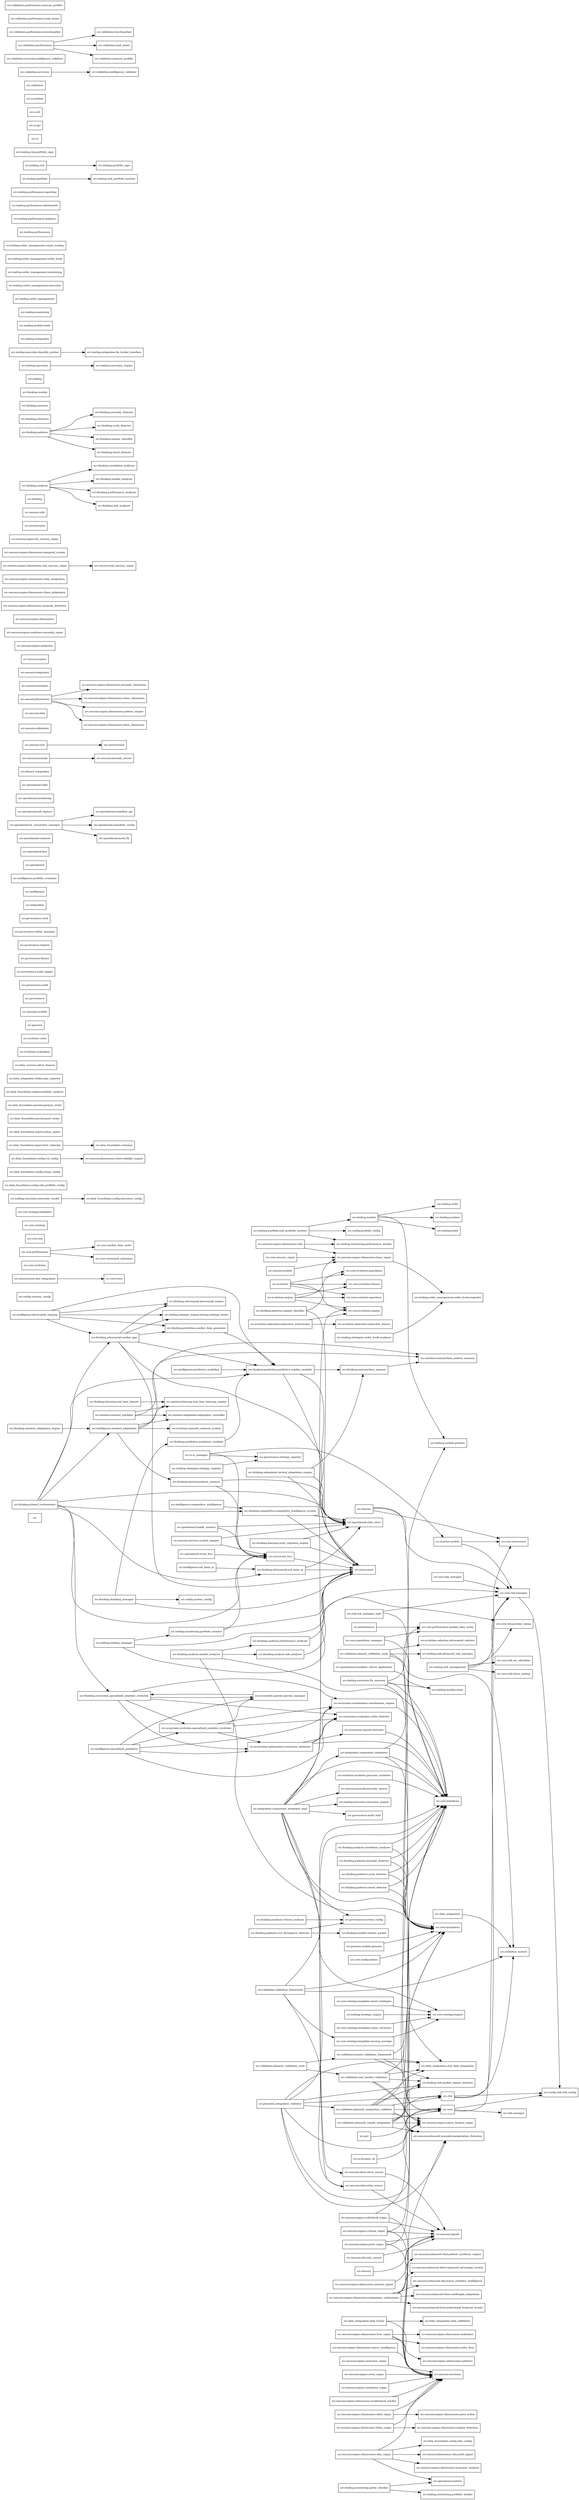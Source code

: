 digraph emp_deps {
  rankdir=LR;
  node [shape=box, fontsize=10];
  "src";
  "src.config.portfolio_config";
  "src.config.risk.risk_config";
  "src.config.sensory_config";
  "src.config.system_config";
  "src.core";
  "src.core.base";
  "src.core.configuration";
  "src.thinking.models.context_packet";
  "src.core.event_bus";
  "src.core.events";
  "src.core.evolution";
  "src.core.evolution.engine";
  "src.core.evolution.fitness";
  "src.core.evolution.operators";
  "src.core.evolution.population";
  "src.core.exceptions";
  "src.core.instrument";
  "src.core.interfaces";
  "src.core.market_data_cache";
  "src.core.performance";
  "src.core.performance.market_data_cache";
  "src.core.population_manager";
  "src.core.risk";
  "src.core.risk.manager";
  "src.core.risk.position_sizing";
  "src.core.risk.stress_testing";
  "src.core.risk.var_calculator";
  "src.core.risk_manager";
  "src.core.sensory_organ";
  "src.core.strategy";
  "src.core.strategy.engine";
  "src.core.strategy.templates";
  "src.core.strategy.templates.mean_reversion";
  "src.core.strategy.templates.moving_average";
  "src.core.strategy.templates.trend_strategies";
  "src.core.vectorized_indicators";
  "src.data_foundation.config.execution_config";
  "src.data_foundation.config.risk_portfolio_config";
  "src.data_foundation.config.sizing_config";
  "src.data_foundation.config.vol_config";
  "src.data_foundation.config.why_config";
  "src.data_foundation.ingest.fred_calendar";
  "src.data_foundation.ingest.yahoo_ingest";
  "src.data_foundation.persist.jsonl_writer";
  "src.data_foundation.persist.parquet_writer";
  "src.data_foundation.replay.multidim_replayer";
  "src.data_foundation.schemas";
  "src.data_integration";
  "src.data_integration.data_fusion";
  "src.data_integration.data_validation";
  "src.data_integration.dukascopy_ingestor";
  "src.data_integration.real_data_integration";
  "src.data_sources.yahoo_finance";
  "src.domain";
  "src.domain.models";
  "src.ecosystem.coordination.coordination_engine";
  "src.ecosystem.evaluation.niche_detector";
  "src.ecosystem.evolution.specialized_predator_evolution";
  "src.ecosystem.optimization.ecosystem_optimizer";
  "src.ecosystem.species.factories";
  "src.ecosystem.species.species_manager";
  "src.evolution";
  "src.evolution.ambusher.ambusher_fitness";
  "src.evolution.ambusher.ambusher_orchestrator";
  "src.evolution.engine";
  "src.evolution.episodic_memory_system";
  "src.evolution.evaluation";
  "src.evolution.meta";
  "src.evolution.mutation.gaussian_mutation";
  "src.evolution.selection.adversarial_selector";
  "src.genome";
  "src.genome.models";
  "src.genome.models.genome";
  "src.governance";
  "src.governance.audit";
  "src.governance.audit_logger";
  "src.governance.audit_trail";
  "src.governance.fitness";
  "src.governance.registry";
  "src.governance.safety_manager";
  "src.governance.strategy_registry";
  "src.governance.system_config";
  "src.governance.vault";
  "src.integration";
  "src.integration.component_integrator";
  "src.integration.component_integrator_impl";
  "src.intelligence";
  "src.intelligence.adversarial_training";
  "src.intelligence.competitive_intelligence";
  "src.intelligence.portfolio_evolution";
  "src.intelligence.predictive_modeling";
  "src.intelligence.red_team_ai";
  "src.intelligence.sentient_adaptation";
  "src.intelligence.specialized_predators";
  "src.operational";
  "src.operational.bus";
  "src.operational.container";
  "src.operational.event_bus";
  "src.operational.fix_connection_manager";
  "src.operational.health_monitor";
  "src.operational.icmarkets_api";
  "src.operational.icmarkets_config";
  "src.operational.icmarkets_robust_application";
  "src.operational.md_capture";
  "src.operational.metrics";
  "src.operational.mock_fix";
  "src.operational.monitoring";
  "src.operational.state";
  "src.operational.state_store";
  "src.performance";
  "src.phase2d_integration_validator";
  "src.phase3_integration";
  "src.pnl";
  "src.risk";
  "src.risk.manager";
  "src.risk.risk_manager_impl";
  "src.sensory";
  "src.sensory.anomaly";
  "src.sensory.anomaly.anomaly_sensor";
  "src.sensory.anomaly_sensor";
  "src.sensory.base";
  "src.sensory.calibration";
  "src.sensory.core";
  "src.sensory.core.base";
  "src.sensory.data";
  "src.sensory.dimensions";
  "src.sensory.dimensions.what.volatility_engine";
  "src.sensory.dimensions.why.yield_signal";
  "src.sensory.enhanced.anomaly.manipulation_detection";
  "src.sensory.enhanced.chaos.antifragile_adaptation";
  "src.sensory.enhanced.how.institutional_footprint_hunter";
  "src.sensory.enhanced.what.pattern_synthesis_engine";
  "src.sensory.enhanced.when.temporal_advantage_system";
  "src.sensory.enhanced.why.macro_predator_intelligence";
  "src.sensory.examples";
  "src.sensory.integration";
  "src.sensory.models";
  "src.sensory.organs";
  "src.sensory.organs.analyzers";
  "src.sensory.organs.analyzers.anomaly_organ";
  "src.sensory.organs.dimensions";
  "src.sensory.organs.dimensions.anomaly_detection";
  "src.sensory.organs.dimensions.anomaly_dimension";
  "src.sensory.organs.dimensions.base_organ";
  "src.sensory.organs.dimensions.chaos_adaptation";
  "src.sensory.organs.dimensions.chaos_dimension";
  "src.sensory.organs.dimensions.data_integration";
  "src.sensory.organs.dimensions.economic_analysis";
  "src.sensory.organs.dimensions.how_organ";
  "src.sensory.organs.dimensions.indicators";
  "src.sensory.organs.dimensions.institutional_tracker";
  "src.sensory.organs.dimensions.integration_orchestrator";
  "src.sensory.organs.dimensions.macro_intelligence";
  "src.sensory.organs.dimensions.order_flow";
  "src.sensory.organs.dimensions.pattern_engine";
  "src.sensory.organs.dimensions.patterns";
  "src.sensory.organs.dimensions.price_action";
  "src.sensory.organs.dimensions.real_sensory_organ";
  "src.sensory.organs.dimensions.regime_detection";
  "src.sensory.organs.dimensions.sensory_signal";
  "src.sensory.organs.dimensions.temporal_system";
  "src.sensory.organs.dimensions.utils";
  "src.sensory.organs.dimensions.what_organ";
  "src.sensory.organs.dimensions.when_dimension";
  "src.sensory.organs.dimensions.when_organ";
  "src.sensory.organs.dimensions.why_organ";
  "src.sensory.organs.economic_organ";
  "src.sensory.organs.fix_sensory_organ";
  "src.sensory.organs.news_organ";
  "src.sensory.organs.orderbook_organ";
  "src.sensory.organs.price_organ";
  "src.sensory.organs.sentiment_organ";
  "src.sensory.organs.volume_organ";
  "src.sensory.organs.yahoo_finance_organ";
  "src.sensory.real_sensory_organ";
  "src.sensory.services.symbol_mapper";
  "src.sensory.signals";
  "src.sensory.tests";
  "src.sensory.tests.test_integration";
  "src.sensory.utils";
  "src.sensory.what.what_sensor";
  "src.sensory.when.when_sensor";
  "src.sensory.why.why_sensor";
  "src.sentient.adaptation.adaptation_controller";
  "src.sentient.learning.real_time_learning_engine";
  "src.sentient.memory.faiss_pattern_memory";
  "src.sentient.sentient_predator";
  "src.thinking";
  "src.thinking.adaptation.tactical_adaptation_engine";
  "src.thinking.adversarial.adversarial_trainer";
  "src.thinking.adversarial.market_gan";
  "src.thinking.adversarial.red_team_ai";
  "src.thinking.analysis";
  "src.thinking.analysis.correlation_analyzer";
  "src.thinking.analysis.market_analyzer";
  "src.thinking.analysis.performance_analyzer";
  "src.thinking.analysis.risk_analyzer";
  "src.thinking.analysis.volume_analysis";
  "src.thinking.anomaly_detector";
  "src.thinking.competitive.competitive_intelligence_system";
  "src.thinking.correlation_analyzer";
  "src.thinking.cycle_detector";
  "src.thinking.ecosystem.specialized_predator_evolution";
  "src.thinking.inference";
  "src.thinking.learning.meta_cognition_engine";
  "src.thinking.learning.real_time_learner";
  "src.thinking.market_analyzer";
  "src.thinking.memory";
  "src.thinking.memory.faiss_memory";
  "src.thinking.memory.pattern_memory";
  "src.thinking.models";
  "src.thinking.patterns";
  "src.thinking.patterns.anomaly_detector";
  "src.thinking.patterns.cvd_divergence_detector";
  "src.thinking.patterns.cycle_detector";
  "src.thinking.patterns.regime_classifier";
  "src.thinking.patterns.trend_detector";
  "src.thinking.performance_analyzer";
  "src.thinking.phase3_orchestrator";
  "src.thinking.prediction.market_data_generator";
  "src.thinking.prediction.predictive_market_modeler";
  "src.thinking.prediction.predictive_modeler";
  "src.thinking.regime_classifier";
  "src.thinking.risk_analyzer";
  "src.thinking.sentient_adaptation_engine";
  "src.thinking.thinking_manager";
  "src.thinking.trend_detector";
  "src.trading";
  "src.trading.execution";
  "src.trading.execution.execution_engine";
  "src.trading.execution.execution_model";
  "src.trading.execution.fix_executor";
  "src.trading.execution.liquidity_prober";
  "src.trading.execution_engine";
  "src.trading.integration";
  "src.trading.integration.fix_broker_interface";
  "src.trading.models";
  "src.trading.models.order";
  "src.trading.models.position";
  "src.trading.models.trade";
  "src.trading.monitoring";
  "src.trading.monitoring.parity_checker";
  "src.trading.monitoring.performance_tracker";
  "src.trading.monitoring.portfolio_monitor";
  "src.trading.monitoring.portfolio_tracker";
  "src.trading.order";
  "src.trading.order_management";
  "src.trading.order_management.execution";
  "src.trading.order_management.monitoring";
  "src.trading.order_management.order_book";
  "src.trading.order_management.order_book.snapshot";
  "src.trading.order_management.smart_routing";
  "src.trading.performance";
  "src.trading.performance.analytics";
  "src.trading.performance.dashboards";
  "src.trading.performance.reporting";
  "src.trading.portfolio";
  "src.trading.portfolio.real_portfolio_monitor";
  "src.trading.portfolio_caps";
  "src.trading.position";
  "src.trading.real_portfolio_monitor";
  "src.trading.risk";
  "src.trading.risk.advanced_risk_manager";
  "src.trading.risk.market_regime_detector";
  "src.trading.risk.portfolio_caps";
  "src.trading.risk_management";
  "src.trading.strategies.order_book_analyzer";
  "src.trading.strategies.strategy_registry";
  "src.trading.strategy_engine";
  "src.trading.strategy_engine.testing.strategy_tester";
  "src.trading.trade";
  "src.trading.trading_manager";
  "src.ui";
  "src.ui.api";
  "src.ui.cli";
  "src.ui.cli.main_cli";
  "src.ui.models";
  "src.ui.ui_manager";
  "src.validation";
  "src.validation.accuracy";
  "src.validation.accuracy.intelligence_validator";
  "src.validation.benchmarker";
  "src.validation.honest_validation_framework";
  "src.validation.intelligence_validator";
  "src.validation.load_tester";
  "src.validation.memory_profiler";
  "src.validation.models";
  "src.validation.performance";
  "src.validation.performance.benchmarker";
  "src.validation.performance.load_tester";
  "src.validation.performance.memory_profiler";
  "src.validation.phase2_validation_suite";
  "src.validation.phase2c_validation_suite";
  "src.validation.phase2d_integration_validator";
  "src.validation.phase2d_simple_integration";
  "src.validation.real_market_validation";
  "src.validation.validation_framework";
  "src.core" -> "src.config.risk.risk_config";
  "src.core" -> "src.core.instrument";
  "src.core" -> "src.risk.manager";
  "src.phase2d_integration_validator" -> "src.core";
  "src.phase2d_integration_validator" -> "src.core.interfaces";
  "src.phase2d_integration_validator" -> "src.data_integration.real_data_integration";
  "src.phase2d_integration_validator" -> "src.risk";
  "src.phase2d_integration_validator" -> "src.sensory.enhanced.anomaly.manipulation_detection";
  "src.phase2d_integration_validator" -> "src.sensory.organs.yahoo_finance_organ";
  "src.phase2d_integration_validator" -> "src.trading.risk.market_regime_detector";
  "src.phase2d_integration_validator" -> "src.validation.phase2d_integration_validator";
  "src.pnl" -> "src.core";
  "src.risk" -> "src.config.risk.risk_config";
  "src.risk" -> "src.core.risk.manager";
  "src.risk" -> "src.validation.models";
  "src.core.configuration" -> "src.core.exceptions";
  "src.core.event_bus" -> "src.core.events";
  "src.core.population_manager" -> "src.core.interfaces";
  "src.core.population_manager" -> "src.core.performance.market_data_cache";
  "src.core.risk_manager" -> "src.core.risk.manager";
  "src.core.sensory_organ" -> "src.sensory.organs.dimensions.base_organ";
  "src.data_integration.data_fusion" -> "src.data_integration.data_validation";
  "src.data_integration.data_fusion" -> "src.sensory.core.base";
  "src.data_integration" -> "src.validation.models";
  "src.domain.models" -> "src.core.instrument";
  "src.domain.models" -> "src.core.risk.manager";
  "src.domain" -> "src.core";
  "src.domain" -> "src.core.instrument";
  "src.domain" -> "src.core.risk.manager";
  "src.evolution" -> "src.core.evolution.engine";
  "src.evolution" -> "src.core.evolution.fitness";
  "src.evolution" -> "src.core.evolution.operators";
  "src.evolution" -> "src.core.evolution.population";
  "src.integration.component_integrator" -> "src.core";
  "src.integration.component_integrator" -> "src.core.interfaces";
  "src.integration.component_integrator" -> "src.core.performance.market_data_cache";
  "src.integration.component_integrator_impl" -> "src.core.evolution.engine";
  "src.integration.component_integrator_impl" -> "src.core.exceptions";
  "src.integration.component_integrator_impl" -> "src.core.interfaces";
  "src.integration.component_integrator_impl" -> "src.core.risk.manager";
  "src.integration.component_integrator_impl" -> "src.core.strategy.engine";
  "src.integration.component_integrator_impl" -> "src.governance.audit_trail";
  "src.integration.component_integrator_impl" -> "src.governance.system_config";
  "src.integration.component_integrator_impl" -> "src.integration.component_integrator";
  "src.integration.component_integrator_impl" -> "src.sensory.anomaly.anomaly_sensor";
  "src.integration.component_integrator_impl" -> "src.sensory.what.what_sensor";
  "src.integration.component_integrator_impl" -> "src.sensory.when.when_sensor";
  "src.integration.component_integrator_impl" -> "src.trading.execution.execution_engine";
  "src.intelligence.adversarial_training" -> "src.thinking.adversarial.adversarial_trainer";
  "src.intelligence.adversarial_training" -> "src.thinking.adversarial.market_gan";
  "src.intelligence.adversarial_training" -> "src.thinking.prediction.market_data_generator";
  "src.intelligence.adversarial_training" -> "src.thinking.prediction.predictive_market_modeler";
  "src.intelligence.adversarial_training" -> "src.trading.strategy_engine.testing.strategy_tester";
  "src.intelligence.competitive_intelligence" -> "src.thinking.competitive.competitive_intelligence_system";
  "src.intelligence.predictive_modeling" -> "src.thinking.prediction.predictive_market_modeler";
  "src.intelligence.red_team_ai" -> "src.thinking.adversarial.red_team_ai";
  "src.intelligence.sentient_adaptation" -> "src.evolution.episodic_memory_system";
  "src.intelligence.sentient_adaptation" -> "src.sentient.adaptation.adaptation_controller";
  "src.intelligence.sentient_adaptation" -> "src.sentient.learning.real_time_learning_engine";
  "src.intelligence.sentient_adaptation" -> "src.sentient.memory.faiss_pattern_memory";
  "src.intelligence.sentient_adaptation" -> "src.thinking.memory.pattern_memory";
  "src.intelligence.specialized_predators" -> "src.ecosystem.coordination.coordination_engine";
  "src.intelligence.specialized_predators" -> "src.ecosystem.evaluation.niche_detector";
  "src.intelligence.specialized_predators" -> "src.ecosystem.evolution.specialized_predator_evolution";
  "src.intelligence.specialized_predators" -> "src.ecosystem.optimization.ecosystem_optimizer";
  "src.intelligence.specialized_predators" -> "src.ecosystem.species.species_manager";
  "src.operational.event_bus" -> "src.core.event_bus";
  "src.operational.fix_connection_manager" -> "src.operational.icmarkets_api";
  "src.operational.fix_connection_manager" -> "src.operational.icmarkets_config";
  "src.operational.fix_connection_manager" -> "src.operational.mock_fix";
  "src.operational.health_monitor" -> "src.core.event_bus";
  "src.operational.health_monitor" -> "src.operational.state_store";
  "src.operational.icmarkets_robust_application" -> "src.trading.models.order";
  "src.performance" -> "src.core.performance.market_data_cache";
  "src.risk.risk_manager_impl" -> "src.core.interfaces";
  "src.risk.risk_manager_impl" -> "src.core.risk.manager";
  "src.sensory" -> "src.sensory.signals";
  "src.sentient.sentient_predator" -> "src.sentient.adaptation.adaptation_controller";
  "src.sentient.sentient_predator" -> "src.sentient.learning.real_time_learning_engine";
  "src.sentient.sentient_predator" -> "src.sentient.memory.faiss_pattern_memory";
  "src.thinking.phase3_orchestrator" -> "src.core.event_bus";
  "src.thinking.phase3_orchestrator" -> "src.intelligence.sentient_adaptation";
  "src.thinking.phase3_orchestrator" -> "src.operational.state_store";
  "src.thinking.phase3_orchestrator" -> "src.thinking.adversarial.market_gan";
  "src.thinking.phase3_orchestrator" -> "src.thinking.adversarial.red_team_ai";
  "src.thinking.phase3_orchestrator" -> "src.thinking.competitive.competitive_intelligence_system";
  "src.thinking.phase3_orchestrator" -> "src.thinking.ecosystem.specialized_predator_evolution";
  "src.thinking.phase3_orchestrator" -> "src.thinking.prediction.predictive_market_modeler";
  "src.thinking.sentient_adaptation_engine" -> "src.intelligence.sentient_adaptation";
  "src.thinking.thinking_manager" -> "src.config.system_config";
  "src.thinking.thinking_manager" -> "src.core.events";
  "src.thinking.thinking_manager" -> "src.thinking.prediction.predictive_modeler";
  "src.trading.models" -> "src.trading.models.position";
  "src.trading.models" -> "src.trading.order";
  "src.trading.models" -> "src.trading.position";
  "src.trading.models" -> "src.trading.trade";
  "src.trading.trading_manager" -> "src.core.events";
  "src.trading.trading_manager" -> "src.core.risk.position_sizing";
  "src.trading.trading_manager" -> "src.trading.monitoring.portfolio_monitor";
  "src.ui.ui_manager" -> "src.core.event_bus";
  "src.ui.ui_manager" -> "src.domain.models";
  "src.ui.ui_manager" -> "src.governance.strategy_registry";
  "src.validation.honest_validation_framework" -> "src.core.interfaces";
  "src.validation.honest_validation_framework" -> "src.data_integration.real_data_integration";
  "src.validation.honest_validation_framework" -> "src.sensory.organs.yahoo_finance_organ";
  "src.validation.honest_validation_framework" -> "src.trading.risk.market_regime_detector";
  "src.validation.phase2c_validation_suite" -> "src.validation.honest_validation_framework";
  "src.validation.phase2c_validation_suite" -> "src.validation.real_market_validation";
  "src.validation.phase2d_integration_validator" -> "src.core";
  "src.validation.phase2d_integration_validator" -> "src.core.interfaces";
  "src.validation.phase2d_integration_validator" -> "src.data_integration.real_data_integration";
  "src.validation.phase2d_integration_validator" -> "src.risk";
  "src.validation.phase2d_integration_validator" -> "src.sensory.enhanced.anomaly.manipulation_detection";
  "src.validation.phase2d_integration_validator" -> "src.sensory.organs.yahoo_finance_organ";
  "src.validation.phase2d_integration_validator" -> "src.trading.risk.market_regime_detector";
  "src.validation.phase2d_simple_integration" -> "src.core";
  "src.validation.phase2d_simple_integration" -> "src.core.interfaces";
  "src.validation.phase2d_simple_integration" -> "src.risk";
  "src.validation.phase2d_simple_integration" -> "src.sensory.enhanced.anomaly.manipulation_detection";
  "src.validation.phase2d_simple_integration" -> "src.sensory.organs.yahoo_finance_organ";
  "src.validation.phase2d_simple_integration" -> "src.trading.risk.market_regime_detector";
  "src.validation.phase2_validation_suite" -> "src.data_integration.real_data_integration";
  "src.validation.phase2_validation_suite" -> "src.evolution.selection.adversarial_selector";
  "src.validation.phase2_validation_suite" -> "src.trading.risk.advanced_risk_manager";
  "src.validation.phase2_validation_suite" -> "src.validation.models";
  "src.validation.real_market_validation" -> "src.core.interfaces";
  "src.validation.real_market_validation" -> "src.data_integration.real_data_integration";
  "src.validation.real_market_validation" -> "src.sensory.enhanced.anomaly.manipulation_detection";
  "src.validation.real_market_validation" -> "src.sensory.organs.yahoo_finance_organ";
  "src.validation.real_market_validation" -> "src.trading.risk.market_regime_detector";
  "src.validation.validation_framework" -> "src.core.exceptions";
  "src.validation.validation_framework" -> "src.core.interfaces";
  "src.validation.validation_framework" -> "src.core.strategy.templates.moving_average";
  "src.validation.validation_framework" -> "src.sensory.what.what_sensor";
  "src.validation.validation_framework" -> "src.validation.models";
  "src.validation.accuracy" -> "src.validation.intelligence_validator";
  "src.validation.performance" -> "src.validation.benchmarker";
  "src.validation.performance" -> "src.validation.load_tester";
  "src.validation.performance" -> "src.validation.memory_profiler";
  "src.ui.cli.main_cli" -> "src.sensory.organs.yahoo_finance_organ";
  "src.trading.execution.execution_model" -> "src.data_foundation.config.execution_config";
  "src.trading.execution.fix_executor" -> "src.core.exceptions";
  "src.trading.execution.fix_executor" -> "src.core.interfaces";
  "src.trading.execution.fix_executor" -> "src.trading.models.order";
  "src.trading.execution.fix_executor" -> "src.trading.models.position";
  "src.trading.execution.liquidity_prober" -> "src.trading.integration.fix_broker_interface";
  "src.trading.execution" -> "src.trading.execution_engine";
  "src.trading.monitoring.parity_checker" -> "src.operational.metrics";
  "src.trading.monitoring.parity_checker" -> "src.trading.monitoring.portfolio_tracker";
  "src.trading.monitoring.portfolio_monitor" -> "src.core.event_bus";
  "src.trading.monitoring.portfolio_monitor" -> "src.core.events";
  "src.trading.portfolio.real_portfolio_monitor" -> "src.config.portfolio_config";
  "src.trading.portfolio.real_portfolio_monitor" -> "src.trading.models";
  "src.trading.portfolio.real_portfolio_monitor" -> "src.trading.monitoring.performance_tracker";
  "src.trading.portfolio" -> "src.trading.real_portfolio_monitor";
  "src.trading.risk" -> "src.trading.portfolio_caps";
  "src.trading.risk_management" -> "src.core.risk.manager";
  "src.trading.risk_management" -> "src.core.risk.position_sizing";
  "src.trading.risk_management" -> "src.core.risk.stress_testing";
  "src.trading.risk_management" -> "src.core.risk.var_calculator";
  "src.trading.strategies.order_book_analyzer" -> "src.trading.order_management.order_book.snapshot";
  "src.trading.strategies.strategy_registry" -> "src.governance.strategy_registry";
  "src.trading.strategy_engine" -> "src.core.strategy.engine";
  "src.thinking.adaptation.tactical_adaptation_engine" -> "src.core.events";
  "src.thinking.adaptation.tactical_adaptation_engine" -> "src.operational.state_store";
  "src.thinking.adaptation.tactical_adaptation_engine" -> "src.thinking.memory.faiss_memory";
  "src.thinking.adversarial.market_gan" -> "src.core.events";
  "src.thinking.adversarial.market_gan" -> "src.operational.state_store";
  "src.thinking.adversarial.market_gan" -> "src.thinking.adversarial.adversarial_trainer";
  "src.thinking.adversarial.market_gan" -> "src.thinking.prediction.market_data_generator";
  "src.thinking.adversarial.market_gan" -> "src.thinking.prediction.predictive_market_modeler";
  "src.thinking.adversarial.market_gan" -> "src.trading.strategy_engine.testing.strategy_tester";
  "src.thinking.adversarial.red_team_ai" -> "src.core.events";
  "src.thinking.adversarial.red_team_ai" -> "src.operational.state_store";
  "src.thinking.analysis.correlation_analyzer" -> "src.core.exceptions";
  "src.thinking.analysis.correlation_analyzer" -> "src.core.interfaces";
  "src.thinking.analysis.market_analyzer" -> "src.core.exceptions";
  "src.thinking.analysis.market_analyzer" -> "src.core.interfaces";
  "src.thinking.analysis.market_analyzer" -> "src.thinking.analysis.performance_analyzer";
  "src.thinking.analysis.market_analyzer" -> "src.thinking.analysis.risk_analyzer";
  "src.thinking.analysis.performance_analyzer" -> "src.core.events";
  "src.thinking.analysis.risk_analyzer" -> "src.core.events";
  "src.thinking.analysis.volume_analysis" -> "src.governance.system_config";
  "src.thinking.analysis" -> "src.thinking.correlation_analyzer";
  "src.thinking.analysis" -> "src.thinking.market_analyzer";
  "src.thinking.analysis" -> "src.thinking.performance_analyzer";
  "src.thinking.analysis" -> "src.thinking.risk_analyzer";
  "src.thinking.competitive.competitive_intelligence_system" -> "src.core.events";
  "src.thinking.competitive.competitive_intelligence_system" -> "src.operational.state_store";
  "src.thinking.ecosystem.specialized_predator_evolution" -> "src.ecosystem.coordination.coordination_engine";
  "src.thinking.ecosystem.specialized_predator_evolution" -> "src.ecosystem.evaluation.niche_detector";
  "src.thinking.ecosystem.specialized_predator_evolution" -> "src.ecosystem.evolution.specialized_predator_evolution";
  "src.thinking.ecosystem.specialized_predator_evolution" -> "src.ecosystem.optimization.ecosystem_optimizer";
  "src.thinking.ecosystem.specialized_predator_evolution" -> "src.ecosystem.species.species_manager";
  "src.thinking.learning.meta_cognition_engine" -> "src.core.events";
  "src.thinking.learning.meta_cognition_engine" -> "src.operational.state_store";
  "src.thinking.learning.real_time_learner" -> "src.sentient.learning.real_time_learning_engine";
  "src.thinking.memory.faiss_memory" -> "src.sentient.memory.faiss_pattern_memory";
  "src.thinking.memory.pattern_memory" -> "src.core.event_bus";
  "src.thinking.memory.pattern_memory" -> "src.operational.state_store";
  "src.thinking.patterns.anomaly_detector" -> "src.core.exceptions";
  "src.thinking.patterns.anomaly_detector" -> "src.core.interfaces";
  "src.thinking.patterns.cvd_divergence_detector" -> "src.thinking.models.context_packet";
  "src.thinking.patterns.cvd_divergence_detector" -> "src.governance.system_config";
  "src.thinking.patterns.cycle_detector" -> "src.core.exceptions";
  "src.thinking.patterns.cycle_detector" -> "src.core.interfaces";
  "src.thinking.patterns.regime_classifier" -> "src.core.events";
  "src.thinking.patterns.regime_classifier" -> "src.sensory.organs.dimensions.base_organ";
  "src.thinking.patterns.trend_detector" -> "src.core.exceptions";
  "src.thinking.patterns.trend_detector" -> "src.core.interfaces";
  "src.thinking.patterns" -> "src.thinking.anomaly_detector";
  "src.thinking.patterns" -> "src.thinking.cycle_detector";
  "src.thinking.patterns" -> "src.thinking.regime_classifier";
  "src.thinking.patterns" -> "src.thinking.trend_detector";
  "src.thinking.prediction.market_data_generator" -> "src.thinking.prediction.predictive_market_modeler";
  "src.thinking.prediction.predictive_market_modeler" -> "src.core.events";
  "src.thinking.prediction.predictive_market_modeler" -> "src.operational.state_store";
  "src.thinking.prediction.predictive_market_modeler" -> "src.thinking.memory.faiss_memory";
  "src.thinking.prediction.predictive_modeler" -> "src.thinking.prediction.predictive_market_modeler";
  "src.sensory.anomaly" -> "src.sensory.anomaly_sensor";
  "src.sensory.core" -> "src.sensory.base";
  "src.sensory.dimensions" -> "src.sensory.organs.dimensions.anomaly_dimension";
  "src.sensory.dimensions" -> "src.sensory.organs.dimensions.chaos_dimension";
  "src.sensory.dimensions" -> "src.sensory.organs.dimensions.pattern_engine";
  "src.sensory.dimensions" -> "src.sensory.organs.dimensions.when_dimension";
  "src.sensory.models" -> "src.sensory.organs.dimensions.base_organ";
  "src.sensory.organs.economic_organ" -> "src.sensory.core.base";
  "src.sensory.organs.news_organ" -> "src.sensory.core.base";
  "src.sensory.organs.orderbook_organ" -> "src.core.exceptions";
  "src.sensory.organs.orderbook_organ" -> "src.sensory.core.base";
  "src.sensory.organs.orderbook_organ" -> "src.sensory.signals";
  "src.sensory.organs.price_organ" -> "src.core.exceptions";
  "src.sensory.organs.price_organ" -> "src.sensory.core.base";
  "src.sensory.organs.price_organ" -> "src.sensory.signals";
  "src.sensory.organs.sentiment_organ" -> "src.sensory.core.base";
  "src.sensory.organs.volume_organ" -> "src.core.exceptions";
  "src.sensory.organs.volume_organ" -> "src.sensory.core.base";
  "src.sensory.organs.volume_organ" -> "src.sensory.signals";
  "src.sensory.services.symbol_mapper" -> "src.core.event_bus";
  "src.sensory.services.symbol_mapper" -> "src.operational.state_store";
  "src.sensory.tests.test_integration" -> "src.core.base";
  "src.sensory.what.what_sensor" -> "src.sensory.signals";
  "src.sensory.when.when_sensor" -> "src.sensory.signals";
  "src.sensory.why.why_sensor" -> "src.sensory.signals";
  "src.sensory.organs.dimensions.base_organ" -> "src.trading.order_management.order_book.snapshot";
  "src.sensory.organs.dimensions.how_organ" -> "src.sensory.core.base";
  "src.sensory.organs.dimensions.how_organ" -> "src.sensory.organs.dimensions.indicators";
  "src.sensory.organs.dimensions.how_organ" -> "src.sensory.organs.dimensions.order_flow";
  "src.sensory.organs.dimensions.how_organ" -> "src.sensory.organs.dimensions.patterns";
  "src.sensory.organs.dimensions.institutional_tracker" -> "src.sensory.core.base";
  "src.sensory.organs.dimensions.integration_orchestrator" -> "src.sensory.enhanced.anomaly.manipulation_detection";
  "src.sensory.organs.dimensions.integration_orchestrator" -> "src.sensory.enhanced.chaos.antifragile_adaptation";
  "src.sensory.organs.dimensions.integration_orchestrator" -> "src.sensory.enhanced.how.institutional_footprint_hunter";
  "src.sensory.organs.dimensions.integration_orchestrator" -> "src.sensory.enhanced.what.pattern_synthesis_engine";
  "src.sensory.organs.dimensions.integration_orchestrator" -> "src.sensory.enhanced.when.temporal_advantage_system";
  "src.sensory.organs.dimensions.integration_orchestrator" -> "src.sensory.enhanced.why.macro_predator_intelligence";
  "src.sensory.organs.dimensions.macro_intelligence" -> "src.sensory.core.base";
  "src.sensory.organs.dimensions.real_sensory_organ" -> "src.sensory.real_sensory_organ";
  "src.sensory.organs.dimensions.sensory_signal" -> "src.sensory.signals";
  "src.sensory.organs.dimensions.utils" -> "src.sensory.organs.dimensions.base_organ";
  "src.sensory.organs.dimensions.utils" -> "src.trading.monitoring.performance_tracker";
  "src.sensory.organs.dimensions.what_organ" -> "src.sensory.core.base";
  "src.sensory.organs.dimensions.what_organ" -> "src.sensory.organs.dimensions.price_action";
  "src.sensory.organs.dimensions.when_organ" -> "src.sensory.core.base";
  "src.sensory.organs.dimensions.when_organ" -> "src.sensory.organs.dimensions.regime_detection";
  "src.sensory.organs.dimensions.why_organ" -> "src.data_foundation.config.why_config";
  "src.sensory.organs.dimensions.why_organ" -> "src.operational.metrics";
  "src.sensory.organs.dimensions.why_organ" -> "src.sensory.core.base";
  "src.sensory.organs.dimensions.why_organ" -> "src.sensory.dimensions.why.yield_signal";
  "src.sensory.organs.dimensions.why_organ" -> "src.sensory.organs.dimensions.economic_analysis";
  "src.genome.models.genome" -> "src.core.exceptions";
  "src.evolution.ambusher.ambusher_orchestrator" -> "src.core.evolution.engine";
  "src.evolution.ambusher.ambusher_orchestrator" -> "src.evolution.ambusher.ambusher_fitness";
  "src.evolution.engine" -> "src.core.evolution.engine";
  "src.evolution.engine" -> "src.core.evolution.fitness";
  "src.evolution.engine" -> "src.core.evolution.operators";
  "src.evolution.engine" -> "src.core.evolution.population";
  "src.evolution.mutation.gaussian_mutation" -> "src.core.interfaces";
  "src.ecosystem.coordination.coordination_engine" -> "src.core.interfaces";
  "src.ecosystem.evolution.specialized_predator_evolution" -> "src.ecosystem.coordination.coordination_engine";
  "src.ecosystem.evolution.specialized_predator_evolution" -> "src.ecosystem.evaluation.niche_detector";
  "src.ecosystem.evolution.specialized_predator_evolution" -> "src.ecosystem.optimization.ecosystem_optimizer";
  "src.ecosystem.evolution.specialized_predator_evolution" -> "src.ecosystem.species.species_manager";
  "src.ecosystem.optimization.ecosystem_optimizer" -> "src.core.interfaces";
  "src.ecosystem.optimization.ecosystem_optimizer" -> "src.ecosystem.coordination.coordination_engine";
  "src.ecosystem.optimization.ecosystem_optimizer" -> "src.ecosystem.evaluation.niche_detector";
  "src.ecosystem.optimization.ecosystem_optimizer" -> "src.ecosystem.species.factories";
  "src.ecosystem.species.factories" -> "src.core.interfaces";
  "src.ecosystem.species.species_manager" -> "src.thinking.ecosystem.specialized_predator_evolution";
  "src.data_foundation.config.vol_config" -> "src.sensory.dimensions.what.volatility_engine";
  "src.data_foundation.ingest.fred_calendar" -> "src.data_foundation.schemas";
  "src.core.performance" -> "src.core.market_data_cache";
  "src.core.performance" -> "src.core.vectorized_indicators";
  "src.core.risk.manager" -> "src.config.risk.risk_config";
  "src.core.strategy.templates.mean_reversion" -> "src.core.strategy.engine";
  "src.core.strategy.templates.moving_average" -> "src.core.strategy.engine";
  "src.core.strategy.templates.trend_strategies" -> "src.core.strategy.engine";
}

